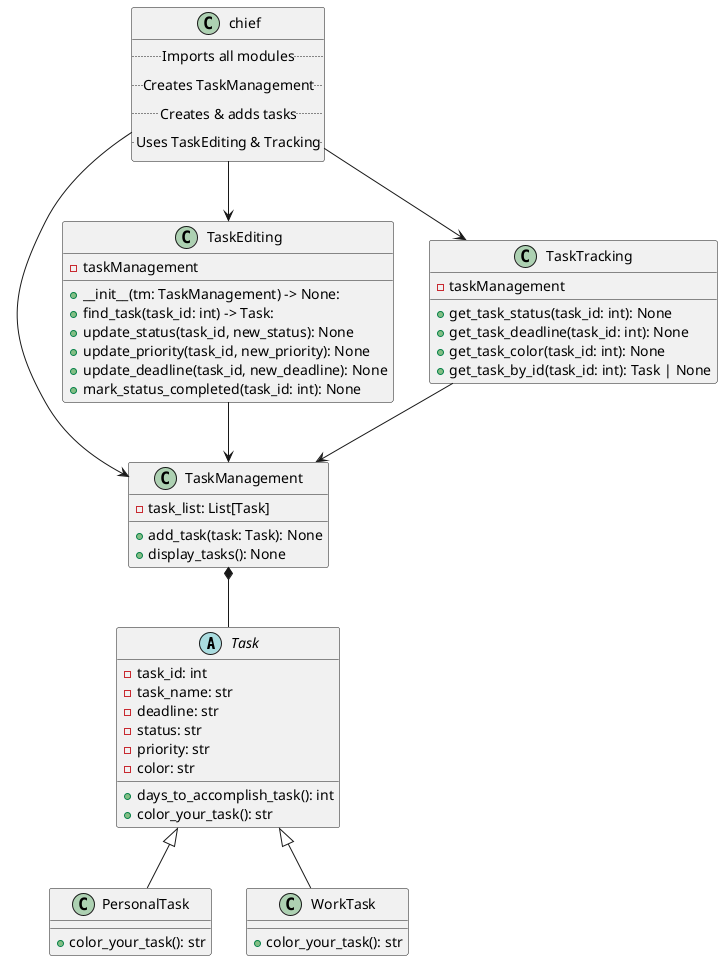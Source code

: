 @startuml

' Soyut sınıf
abstract class Task {
    - task_id: int
    - task_name: str
    - deadline: str
    - status: str
    - priority: str
    - color: str
    + days_to_accomplish_task(): int
    + color_your_task(): str
}

class PersonalTask {
    + color_your_task(): str
}

class WorkTask {
    + color_your_task(): str
}

class TaskManagement {
    - task_list: List[Task]
    + add_task(task: Task): None
    + display_tasks(): None
}

class TaskEditing {
    - taskManagement
    + __init__(tm: TaskManagement) -> None:
    + find_task(task_id: int) -> Task:
    + update_status(task_id, new_status): None
    + update_priority(task_id, new_priority): None
    + update_deadline(task_id, new_deadline): None
    + mark_status_completed(task_id: int): None
}

class TaskTracking {
    - taskManagement
    + get_task_status(task_id: int): None
    + get_task_deadline(task_id: int): None
    + get_task_color(task_id: int): None
    + get_task_by_id(task_id: int): Task | None
}

class chief {
    .. Imports all modules ..
    .. Creates TaskManagement ..
    .. Creates & adds tasks ..
    .. Uses TaskEditing & Tracking ..
}

' Kalıtım ilişkileri
Task <|-- PersonalTask
Task <|-- WorkTask

' Bileşen ilişkileri
TaskManagement *-- Task
TaskEditing --> TaskManagement
TaskTracking --> TaskManagement
chief --> TaskEditing
chief --> TaskTracking
chief --> TaskManagement

@enduml
' This diagram represents the Task Management System.
' It includes classes for managing tasks, editing tasks, and tracking tasks.